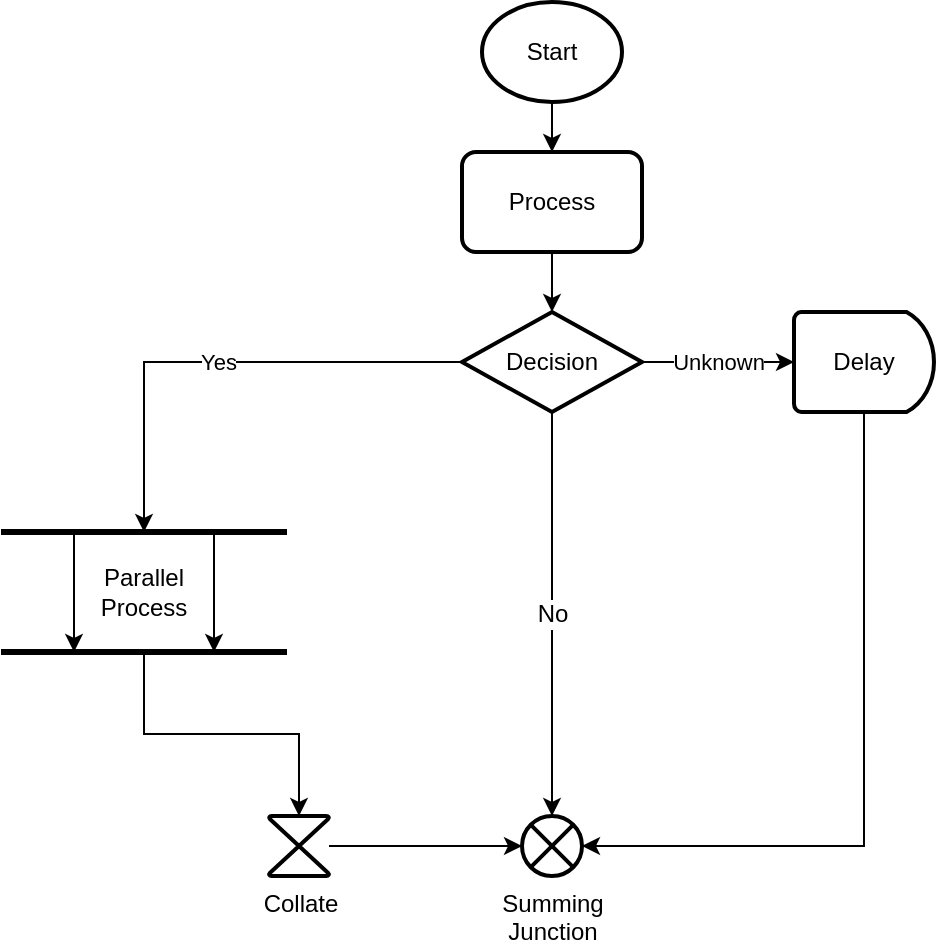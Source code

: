 <mxfile version="24.6.4" type="github">
  <diagram name="Page-1" id="qc9XOvDHnWh2Yl0Ha1W_">
    <mxGraphModel dx="747" dy="636" grid="0" gridSize="10" guides="1" tooltips="1" connect="1" arrows="1" fold="1" page="0" pageScale="1" pageWidth="827" pageHeight="1169" background="none" math="0" shadow="0">
      <root>
        <mxCell id="0" />
        <mxCell id="1" parent="0" />
        <mxCell id="IbgBJedCj_50v60WXrx7-5" style="edgeStyle=orthogonalEdgeStyle;rounded=0;orthogonalLoop=1;jettySize=auto;html=1;entryX=0.5;entryY=0;entryDx=0;entryDy=0;" parent="1" source="IbgBJedCj_50v60WXrx7-1" target="IbgBJedCj_50v60WXrx7-4" edge="1">
          <mxGeometry relative="1" as="geometry" />
        </mxCell>
        <mxCell id="IbgBJedCj_50v60WXrx7-1" value="Start" style="strokeWidth=2;html=1;shape=mxgraph.flowchart.start_1;whiteSpace=wrap;spacing=12;" parent="1" vertex="1">
          <mxGeometry x="379" y="75" width="70" height="50" as="geometry" />
        </mxCell>
        <mxCell id="IbgBJedCj_50v60WXrx7-7" style="edgeStyle=orthogonalEdgeStyle;rounded=0;orthogonalLoop=1;jettySize=auto;html=1;" parent="1" source="IbgBJedCj_50v60WXrx7-4" target="IbgBJedCj_50v60WXrx7-6" edge="1">
          <mxGeometry relative="1" as="geometry" />
        </mxCell>
        <mxCell id="IbgBJedCj_50v60WXrx7-4" value="Process" style="rounded=1;whiteSpace=wrap;html=1;absoluteArcSize=1;arcSize=14;strokeWidth=2;spacing=12;" parent="1" vertex="1">
          <mxGeometry x="369" y="150" width="90" height="50" as="geometry" />
        </mxCell>
        <mxCell id="IbgBJedCj_50v60WXrx7-11" value="Unknown" style="edgeStyle=orthogonalEdgeStyle;rounded=0;orthogonalLoop=1;jettySize=auto;html=1;" parent="1" source="IbgBJedCj_50v60WXrx7-6" target="IbgBJedCj_50v60WXrx7-10" edge="1">
          <mxGeometry relative="1" as="geometry" />
        </mxCell>
        <mxCell id="IbgBJedCj_50v60WXrx7-23" value="Yes" style="edgeStyle=orthogonalEdgeStyle;rounded=0;orthogonalLoop=1;jettySize=auto;html=1;entryX=0.5;entryY=0;entryDx=0;entryDy=0;" parent="1" source="IbgBJedCj_50v60WXrx7-6" target="IbgBJedCj_50v60WXrx7-21" edge="1">
          <mxGeometry relative="1" as="geometry" />
        </mxCell>
        <mxCell id="IbgBJedCj_50v60WXrx7-6" value="Decision" style="strokeWidth=2;html=1;shape=mxgraph.flowchart.decision;whiteSpace=wrap;spacing=12;" parent="1" vertex="1">
          <mxGeometry x="369" y="230" width="90" height="50" as="geometry" />
        </mxCell>
        <mxCell id="IbgBJedCj_50v60WXrx7-10" value="Delay" style="strokeWidth=2;html=1;shape=mxgraph.flowchart.delay;whiteSpace=wrap;spacing=12;" parent="1" vertex="1">
          <mxGeometry x="535" y="230" width="70" height="50" as="geometry" />
        </mxCell>
        <mxCell id="IbgBJedCj_50v60WXrx7-14" value="Collate" style="verticalLabelPosition=bottom;verticalAlign=top;html=1;shape=mxgraph.flowchart.collate;strokeWidth=2;" parent="1" vertex="1">
          <mxGeometry x="272.5" y="482" width="30" height="30" as="geometry" />
        </mxCell>
        <mxCell id="IbgBJedCj_50v60WXrx7-16" value="Summing&lt;div&gt;Junction&lt;/div&gt;" style="verticalLabelPosition=bottom;verticalAlign=top;html=1;shape=mxgraph.flowchart.or;strokeWidth=2;direction=south;" parent="1" vertex="1">
          <mxGeometry x="399" y="482" width="30" height="30" as="geometry" />
        </mxCell>
        <mxCell id="IbgBJedCj_50v60WXrx7-18" value="No" style="edgeStyle=orthogonalEdgeStyle;rounded=0;orthogonalLoop=1;jettySize=auto;html=1;entryX=0;entryY=0.5;entryDx=0;entryDy=0;entryPerimeter=0;fontFamily=Helvetica;fontSize=12;fontColor=default;" parent="1" source="IbgBJedCj_50v60WXrx7-6" target="IbgBJedCj_50v60WXrx7-16" edge="1">
          <mxGeometry relative="1" as="geometry" />
        </mxCell>
        <mxCell id="IbgBJedCj_50v60WXrx7-19" style="edgeStyle=orthogonalEdgeStyle;rounded=0;orthogonalLoop=1;jettySize=auto;html=1;entryX=0.5;entryY=1;entryDx=0;entryDy=0;entryPerimeter=0;fontFamily=Helvetica;fontSize=12;fontColor=default;" parent="1" source="IbgBJedCj_50v60WXrx7-14" target="IbgBJedCj_50v60WXrx7-16" edge="1">
          <mxGeometry relative="1" as="geometry" />
        </mxCell>
        <mxCell id="IbgBJedCj_50v60WXrx7-20" style="edgeStyle=orthogonalEdgeStyle;rounded=0;orthogonalLoop=1;jettySize=auto;html=1;entryX=0.5;entryY=0;entryDx=0;entryDy=0;entryPerimeter=0;fontFamily=Helvetica;fontSize=12;fontColor=default;" parent="1" source="IbgBJedCj_50v60WXrx7-10" target="IbgBJedCj_50v60WXrx7-16" edge="1">
          <mxGeometry relative="1" as="geometry">
            <Array as="points">
              <mxPoint x="570" y="497" />
            </Array>
          </mxGeometry>
        </mxCell>
        <mxCell id="IbgBJedCj_50v60WXrx7-21" value="Parallel&lt;div&gt;Process&lt;/div&gt;" style="shape=partialRectangle;whiteSpace=wrap;html=1;left=0;right=0;fillColor=none;strokeWidth=3;" parent="1" vertex="1">
          <mxGeometry x="140" y="340" width="140" height="60" as="geometry" />
        </mxCell>
        <mxCell id="IbgBJedCj_50v60WXrx7-35" style="edgeStyle=orthogonalEdgeStyle;rounded=0;orthogonalLoop=1;jettySize=auto;html=1;entryX=0.5;entryY=0;entryDx=0;entryDy=0;entryPerimeter=0;" parent="1" source="IbgBJedCj_50v60WXrx7-21" target="IbgBJedCj_50v60WXrx7-14" edge="1">
          <mxGeometry relative="1" as="geometry" />
        </mxCell>
        <mxCell id="IbgBJedCj_50v60WXrx7-37" value="" style="endArrow=classic;html=1;rounded=0;exitX=0.25;exitY=0;exitDx=0;exitDy=0;entryX=0.25;entryY=1;entryDx=0;entryDy=0;" parent="1" source="IbgBJedCj_50v60WXrx7-21" target="IbgBJedCj_50v60WXrx7-21" edge="1">
          <mxGeometry width="50" height="50" relative="1" as="geometry">
            <mxPoint x="250" y="390" as="sourcePoint" />
            <mxPoint x="300" y="340" as="targetPoint" />
          </mxGeometry>
        </mxCell>
        <mxCell id="IbgBJedCj_50v60WXrx7-38" value="" style="endArrow=classic;html=1;rounded=0;exitX=0.75;exitY=0;exitDx=0;exitDy=0;entryX=0.75;entryY=1;entryDx=0;entryDy=0;" parent="1" source="IbgBJedCj_50v60WXrx7-21" target="IbgBJedCj_50v60WXrx7-21" edge="1">
          <mxGeometry width="50" height="50" relative="1" as="geometry">
            <mxPoint x="185" y="350" as="sourcePoint" />
            <mxPoint x="185" y="410" as="targetPoint" />
          </mxGeometry>
        </mxCell>
      </root>
    </mxGraphModel>
  </diagram>
</mxfile>
